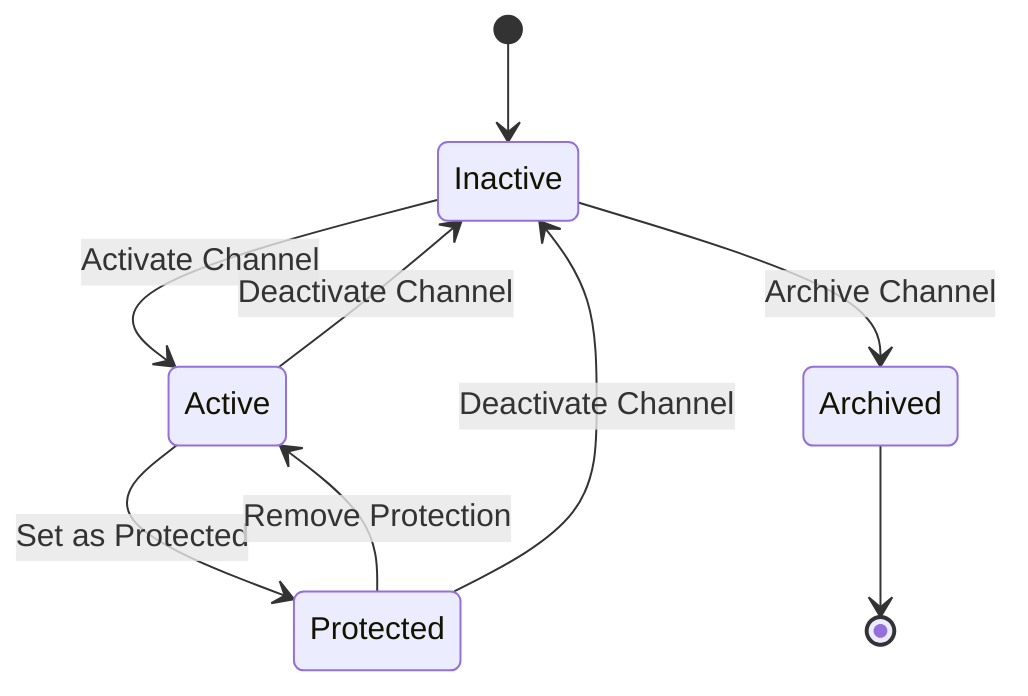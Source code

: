stateDiagram-v2
    [*] --> Inactive
    Inactive --> Active : Activate Channel
    Active --> Protected : Set as Protected
    Protected --> Active : Remove Protection
    Active --> Inactive : Deactivate Channel
    Protected --> Inactive : Deactivate Channel
    Inactive --> Archived : Archive Channel
    Archived --> [*]